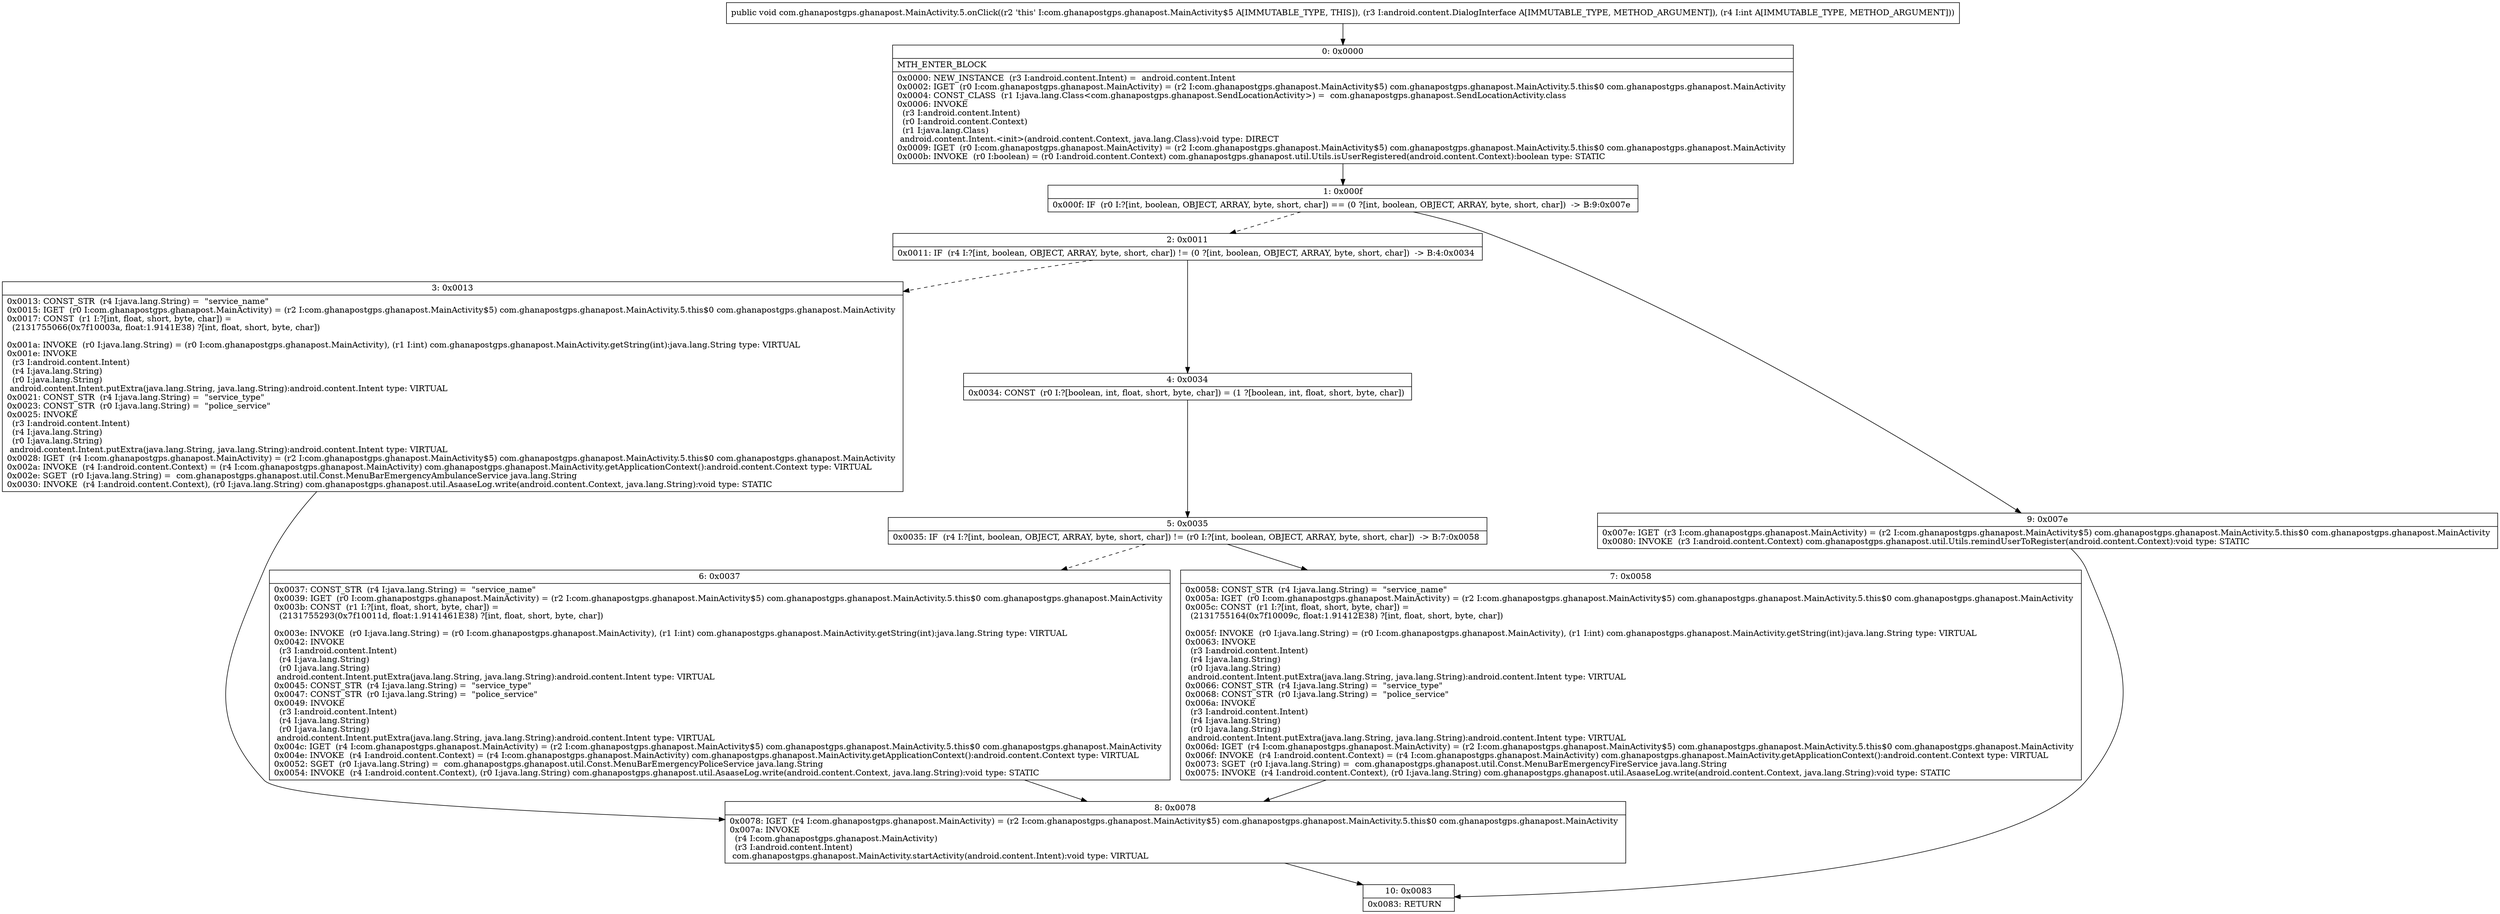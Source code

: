 digraph "CFG forcom.ghanapostgps.ghanapost.MainActivity.5.onClick(Landroid\/content\/DialogInterface;I)V" {
Node_0 [shape=record,label="{0\:\ 0x0000|MTH_ENTER_BLOCK\l|0x0000: NEW_INSTANCE  (r3 I:android.content.Intent) =  android.content.Intent \l0x0002: IGET  (r0 I:com.ghanapostgps.ghanapost.MainActivity) = (r2 I:com.ghanapostgps.ghanapost.MainActivity$5) com.ghanapostgps.ghanapost.MainActivity.5.this$0 com.ghanapostgps.ghanapost.MainActivity \l0x0004: CONST_CLASS  (r1 I:java.lang.Class\<com.ghanapostgps.ghanapost.SendLocationActivity\>) =  com.ghanapostgps.ghanapost.SendLocationActivity.class \l0x0006: INVOKE  \l  (r3 I:android.content.Intent)\l  (r0 I:android.content.Context)\l  (r1 I:java.lang.Class)\l android.content.Intent.\<init\>(android.content.Context, java.lang.Class):void type: DIRECT \l0x0009: IGET  (r0 I:com.ghanapostgps.ghanapost.MainActivity) = (r2 I:com.ghanapostgps.ghanapost.MainActivity$5) com.ghanapostgps.ghanapost.MainActivity.5.this$0 com.ghanapostgps.ghanapost.MainActivity \l0x000b: INVOKE  (r0 I:boolean) = (r0 I:android.content.Context) com.ghanapostgps.ghanapost.util.Utils.isUserRegistered(android.content.Context):boolean type: STATIC \l}"];
Node_1 [shape=record,label="{1\:\ 0x000f|0x000f: IF  (r0 I:?[int, boolean, OBJECT, ARRAY, byte, short, char]) == (0 ?[int, boolean, OBJECT, ARRAY, byte, short, char])  \-\> B:9:0x007e \l}"];
Node_2 [shape=record,label="{2\:\ 0x0011|0x0011: IF  (r4 I:?[int, boolean, OBJECT, ARRAY, byte, short, char]) != (0 ?[int, boolean, OBJECT, ARRAY, byte, short, char])  \-\> B:4:0x0034 \l}"];
Node_3 [shape=record,label="{3\:\ 0x0013|0x0013: CONST_STR  (r4 I:java.lang.String) =  \"service_name\" \l0x0015: IGET  (r0 I:com.ghanapostgps.ghanapost.MainActivity) = (r2 I:com.ghanapostgps.ghanapost.MainActivity$5) com.ghanapostgps.ghanapost.MainActivity.5.this$0 com.ghanapostgps.ghanapost.MainActivity \l0x0017: CONST  (r1 I:?[int, float, short, byte, char]) = \l  (2131755066(0x7f10003a, float:1.9141E38) ?[int, float, short, byte, char])\l \l0x001a: INVOKE  (r0 I:java.lang.String) = (r0 I:com.ghanapostgps.ghanapost.MainActivity), (r1 I:int) com.ghanapostgps.ghanapost.MainActivity.getString(int):java.lang.String type: VIRTUAL \l0x001e: INVOKE  \l  (r3 I:android.content.Intent)\l  (r4 I:java.lang.String)\l  (r0 I:java.lang.String)\l android.content.Intent.putExtra(java.lang.String, java.lang.String):android.content.Intent type: VIRTUAL \l0x0021: CONST_STR  (r4 I:java.lang.String) =  \"service_type\" \l0x0023: CONST_STR  (r0 I:java.lang.String) =  \"police_service\" \l0x0025: INVOKE  \l  (r3 I:android.content.Intent)\l  (r4 I:java.lang.String)\l  (r0 I:java.lang.String)\l android.content.Intent.putExtra(java.lang.String, java.lang.String):android.content.Intent type: VIRTUAL \l0x0028: IGET  (r4 I:com.ghanapostgps.ghanapost.MainActivity) = (r2 I:com.ghanapostgps.ghanapost.MainActivity$5) com.ghanapostgps.ghanapost.MainActivity.5.this$0 com.ghanapostgps.ghanapost.MainActivity \l0x002a: INVOKE  (r4 I:android.content.Context) = (r4 I:com.ghanapostgps.ghanapost.MainActivity) com.ghanapostgps.ghanapost.MainActivity.getApplicationContext():android.content.Context type: VIRTUAL \l0x002e: SGET  (r0 I:java.lang.String) =  com.ghanapostgps.ghanapost.util.Const.MenuBarEmergencyAmbulanceService java.lang.String \l0x0030: INVOKE  (r4 I:android.content.Context), (r0 I:java.lang.String) com.ghanapostgps.ghanapost.util.AsaaseLog.write(android.content.Context, java.lang.String):void type: STATIC \l}"];
Node_4 [shape=record,label="{4\:\ 0x0034|0x0034: CONST  (r0 I:?[boolean, int, float, short, byte, char]) = (1 ?[boolean, int, float, short, byte, char]) \l}"];
Node_5 [shape=record,label="{5\:\ 0x0035|0x0035: IF  (r4 I:?[int, boolean, OBJECT, ARRAY, byte, short, char]) != (r0 I:?[int, boolean, OBJECT, ARRAY, byte, short, char])  \-\> B:7:0x0058 \l}"];
Node_6 [shape=record,label="{6\:\ 0x0037|0x0037: CONST_STR  (r4 I:java.lang.String) =  \"service_name\" \l0x0039: IGET  (r0 I:com.ghanapostgps.ghanapost.MainActivity) = (r2 I:com.ghanapostgps.ghanapost.MainActivity$5) com.ghanapostgps.ghanapost.MainActivity.5.this$0 com.ghanapostgps.ghanapost.MainActivity \l0x003b: CONST  (r1 I:?[int, float, short, byte, char]) = \l  (2131755293(0x7f10011d, float:1.9141461E38) ?[int, float, short, byte, char])\l \l0x003e: INVOKE  (r0 I:java.lang.String) = (r0 I:com.ghanapostgps.ghanapost.MainActivity), (r1 I:int) com.ghanapostgps.ghanapost.MainActivity.getString(int):java.lang.String type: VIRTUAL \l0x0042: INVOKE  \l  (r3 I:android.content.Intent)\l  (r4 I:java.lang.String)\l  (r0 I:java.lang.String)\l android.content.Intent.putExtra(java.lang.String, java.lang.String):android.content.Intent type: VIRTUAL \l0x0045: CONST_STR  (r4 I:java.lang.String) =  \"service_type\" \l0x0047: CONST_STR  (r0 I:java.lang.String) =  \"police_service\" \l0x0049: INVOKE  \l  (r3 I:android.content.Intent)\l  (r4 I:java.lang.String)\l  (r0 I:java.lang.String)\l android.content.Intent.putExtra(java.lang.String, java.lang.String):android.content.Intent type: VIRTUAL \l0x004c: IGET  (r4 I:com.ghanapostgps.ghanapost.MainActivity) = (r2 I:com.ghanapostgps.ghanapost.MainActivity$5) com.ghanapostgps.ghanapost.MainActivity.5.this$0 com.ghanapostgps.ghanapost.MainActivity \l0x004e: INVOKE  (r4 I:android.content.Context) = (r4 I:com.ghanapostgps.ghanapost.MainActivity) com.ghanapostgps.ghanapost.MainActivity.getApplicationContext():android.content.Context type: VIRTUAL \l0x0052: SGET  (r0 I:java.lang.String) =  com.ghanapostgps.ghanapost.util.Const.MenuBarEmergencyPoliceService java.lang.String \l0x0054: INVOKE  (r4 I:android.content.Context), (r0 I:java.lang.String) com.ghanapostgps.ghanapost.util.AsaaseLog.write(android.content.Context, java.lang.String):void type: STATIC \l}"];
Node_7 [shape=record,label="{7\:\ 0x0058|0x0058: CONST_STR  (r4 I:java.lang.String) =  \"service_name\" \l0x005a: IGET  (r0 I:com.ghanapostgps.ghanapost.MainActivity) = (r2 I:com.ghanapostgps.ghanapost.MainActivity$5) com.ghanapostgps.ghanapost.MainActivity.5.this$0 com.ghanapostgps.ghanapost.MainActivity \l0x005c: CONST  (r1 I:?[int, float, short, byte, char]) = \l  (2131755164(0x7f10009c, float:1.91412E38) ?[int, float, short, byte, char])\l \l0x005f: INVOKE  (r0 I:java.lang.String) = (r0 I:com.ghanapostgps.ghanapost.MainActivity), (r1 I:int) com.ghanapostgps.ghanapost.MainActivity.getString(int):java.lang.String type: VIRTUAL \l0x0063: INVOKE  \l  (r3 I:android.content.Intent)\l  (r4 I:java.lang.String)\l  (r0 I:java.lang.String)\l android.content.Intent.putExtra(java.lang.String, java.lang.String):android.content.Intent type: VIRTUAL \l0x0066: CONST_STR  (r4 I:java.lang.String) =  \"service_type\" \l0x0068: CONST_STR  (r0 I:java.lang.String) =  \"police_service\" \l0x006a: INVOKE  \l  (r3 I:android.content.Intent)\l  (r4 I:java.lang.String)\l  (r0 I:java.lang.String)\l android.content.Intent.putExtra(java.lang.String, java.lang.String):android.content.Intent type: VIRTUAL \l0x006d: IGET  (r4 I:com.ghanapostgps.ghanapost.MainActivity) = (r2 I:com.ghanapostgps.ghanapost.MainActivity$5) com.ghanapostgps.ghanapost.MainActivity.5.this$0 com.ghanapostgps.ghanapost.MainActivity \l0x006f: INVOKE  (r4 I:android.content.Context) = (r4 I:com.ghanapostgps.ghanapost.MainActivity) com.ghanapostgps.ghanapost.MainActivity.getApplicationContext():android.content.Context type: VIRTUAL \l0x0073: SGET  (r0 I:java.lang.String) =  com.ghanapostgps.ghanapost.util.Const.MenuBarEmergencyFireService java.lang.String \l0x0075: INVOKE  (r4 I:android.content.Context), (r0 I:java.lang.String) com.ghanapostgps.ghanapost.util.AsaaseLog.write(android.content.Context, java.lang.String):void type: STATIC \l}"];
Node_8 [shape=record,label="{8\:\ 0x0078|0x0078: IGET  (r4 I:com.ghanapostgps.ghanapost.MainActivity) = (r2 I:com.ghanapostgps.ghanapost.MainActivity$5) com.ghanapostgps.ghanapost.MainActivity.5.this$0 com.ghanapostgps.ghanapost.MainActivity \l0x007a: INVOKE  \l  (r4 I:com.ghanapostgps.ghanapost.MainActivity)\l  (r3 I:android.content.Intent)\l com.ghanapostgps.ghanapost.MainActivity.startActivity(android.content.Intent):void type: VIRTUAL \l}"];
Node_9 [shape=record,label="{9\:\ 0x007e|0x007e: IGET  (r3 I:com.ghanapostgps.ghanapost.MainActivity) = (r2 I:com.ghanapostgps.ghanapost.MainActivity$5) com.ghanapostgps.ghanapost.MainActivity.5.this$0 com.ghanapostgps.ghanapost.MainActivity \l0x0080: INVOKE  (r3 I:android.content.Context) com.ghanapostgps.ghanapost.util.Utils.remindUserToRegister(android.content.Context):void type: STATIC \l}"];
Node_10 [shape=record,label="{10\:\ 0x0083|0x0083: RETURN   \l}"];
MethodNode[shape=record,label="{public void com.ghanapostgps.ghanapost.MainActivity.5.onClick((r2 'this' I:com.ghanapostgps.ghanapost.MainActivity$5 A[IMMUTABLE_TYPE, THIS]), (r3 I:android.content.DialogInterface A[IMMUTABLE_TYPE, METHOD_ARGUMENT]), (r4 I:int A[IMMUTABLE_TYPE, METHOD_ARGUMENT])) }"];
MethodNode -> Node_0;
Node_0 -> Node_1;
Node_1 -> Node_2[style=dashed];
Node_1 -> Node_9;
Node_2 -> Node_3[style=dashed];
Node_2 -> Node_4;
Node_3 -> Node_8;
Node_4 -> Node_5;
Node_5 -> Node_6[style=dashed];
Node_5 -> Node_7;
Node_6 -> Node_8;
Node_7 -> Node_8;
Node_8 -> Node_10;
Node_9 -> Node_10;
}

